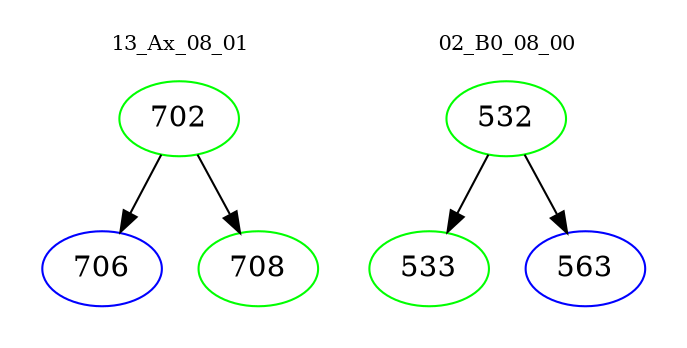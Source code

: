 digraph{
subgraph cluster_0 {
color = white
label = "13_Ax_08_01";
fontsize=10;
T0_702 [label="702", color="green"]
T0_702 -> T0_706 [color="black"]
T0_706 [label="706", color="blue"]
T0_702 -> T0_708 [color="black"]
T0_708 [label="708", color="green"]
}
subgraph cluster_1 {
color = white
label = "02_B0_08_00";
fontsize=10;
T1_532 [label="532", color="green"]
T1_532 -> T1_533 [color="black"]
T1_533 [label="533", color="green"]
T1_532 -> T1_563 [color="black"]
T1_563 [label="563", color="blue"]
}
}
